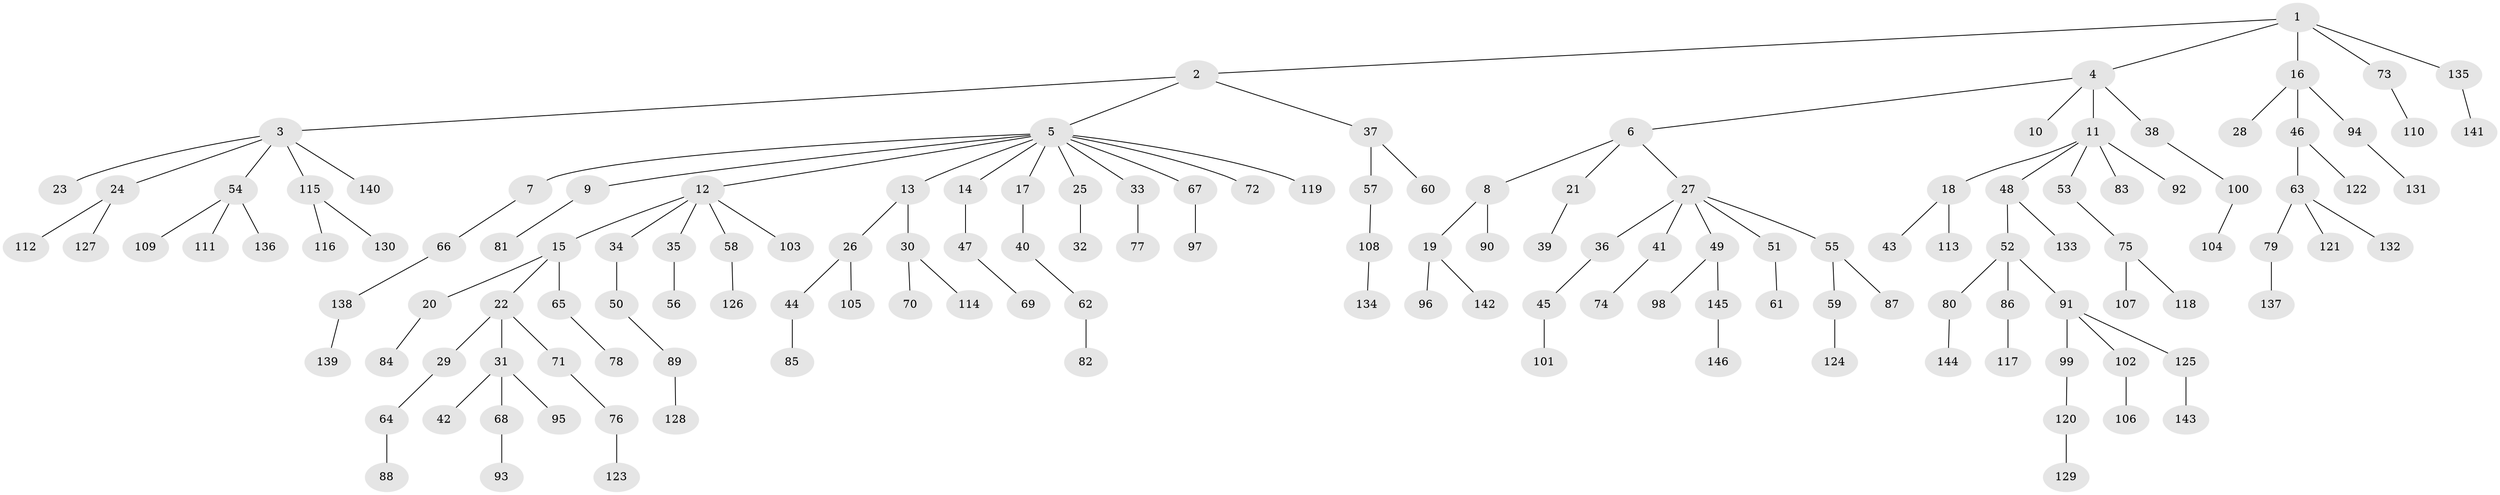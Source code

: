 // coarse degree distribution, {1: 0.7758620689655172, 2: 0.20689655172413793, 45: 0.017241379310344827}
// Generated by graph-tools (version 1.1) at 2025/56/03/04/25 21:56:49]
// undirected, 146 vertices, 145 edges
graph export_dot {
graph [start="1"]
  node [color=gray90,style=filled];
  1;
  2;
  3;
  4;
  5;
  6;
  7;
  8;
  9;
  10;
  11;
  12;
  13;
  14;
  15;
  16;
  17;
  18;
  19;
  20;
  21;
  22;
  23;
  24;
  25;
  26;
  27;
  28;
  29;
  30;
  31;
  32;
  33;
  34;
  35;
  36;
  37;
  38;
  39;
  40;
  41;
  42;
  43;
  44;
  45;
  46;
  47;
  48;
  49;
  50;
  51;
  52;
  53;
  54;
  55;
  56;
  57;
  58;
  59;
  60;
  61;
  62;
  63;
  64;
  65;
  66;
  67;
  68;
  69;
  70;
  71;
  72;
  73;
  74;
  75;
  76;
  77;
  78;
  79;
  80;
  81;
  82;
  83;
  84;
  85;
  86;
  87;
  88;
  89;
  90;
  91;
  92;
  93;
  94;
  95;
  96;
  97;
  98;
  99;
  100;
  101;
  102;
  103;
  104;
  105;
  106;
  107;
  108;
  109;
  110;
  111;
  112;
  113;
  114;
  115;
  116;
  117;
  118;
  119;
  120;
  121;
  122;
  123;
  124;
  125;
  126;
  127;
  128;
  129;
  130;
  131;
  132;
  133;
  134;
  135;
  136;
  137;
  138;
  139;
  140;
  141;
  142;
  143;
  144;
  145;
  146;
  1 -- 2;
  1 -- 4;
  1 -- 16;
  1 -- 73;
  1 -- 135;
  2 -- 3;
  2 -- 5;
  2 -- 37;
  3 -- 23;
  3 -- 24;
  3 -- 54;
  3 -- 115;
  3 -- 140;
  4 -- 6;
  4 -- 10;
  4 -- 11;
  4 -- 38;
  5 -- 7;
  5 -- 9;
  5 -- 12;
  5 -- 13;
  5 -- 14;
  5 -- 17;
  5 -- 25;
  5 -- 33;
  5 -- 67;
  5 -- 72;
  5 -- 119;
  6 -- 8;
  6 -- 21;
  6 -- 27;
  7 -- 66;
  8 -- 19;
  8 -- 90;
  9 -- 81;
  11 -- 18;
  11 -- 48;
  11 -- 53;
  11 -- 83;
  11 -- 92;
  12 -- 15;
  12 -- 34;
  12 -- 35;
  12 -- 58;
  12 -- 103;
  13 -- 26;
  13 -- 30;
  14 -- 47;
  15 -- 20;
  15 -- 22;
  15 -- 65;
  16 -- 28;
  16 -- 46;
  16 -- 94;
  17 -- 40;
  18 -- 43;
  18 -- 113;
  19 -- 96;
  19 -- 142;
  20 -- 84;
  21 -- 39;
  22 -- 29;
  22 -- 31;
  22 -- 71;
  24 -- 112;
  24 -- 127;
  25 -- 32;
  26 -- 44;
  26 -- 105;
  27 -- 36;
  27 -- 41;
  27 -- 49;
  27 -- 51;
  27 -- 55;
  29 -- 64;
  30 -- 70;
  30 -- 114;
  31 -- 42;
  31 -- 68;
  31 -- 95;
  33 -- 77;
  34 -- 50;
  35 -- 56;
  36 -- 45;
  37 -- 57;
  37 -- 60;
  38 -- 100;
  40 -- 62;
  41 -- 74;
  44 -- 85;
  45 -- 101;
  46 -- 63;
  46 -- 122;
  47 -- 69;
  48 -- 52;
  48 -- 133;
  49 -- 98;
  49 -- 145;
  50 -- 89;
  51 -- 61;
  52 -- 80;
  52 -- 86;
  52 -- 91;
  53 -- 75;
  54 -- 109;
  54 -- 111;
  54 -- 136;
  55 -- 59;
  55 -- 87;
  57 -- 108;
  58 -- 126;
  59 -- 124;
  62 -- 82;
  63 -- 79;
  63 -- 121;
  63 -- 132;
  64 -- 88;
  65 -- 78;
  66 -- 138;
  67 -- 97;
  68 -- 93;
  71 -- 76;
  73 -- 110;
  75 -- 107;
  75 -- 118;
  76 -- 123;
  79 -- 137;
  80 -- 144;
  86 -- 117;
  89 -- 128;
  91 -- 99;
  91 -- 102;
  91 -- 125;
  94 -- 131;
  99 -- 120;
  100 -- 104;
  102 -- 106;
  108 -- 134;
  115 -- 116;
  115 -- 130;
  120 -- 129;
  125 -- 143;
  135 -- 141;
  138 -- 139;
  145 -- 146;
}
